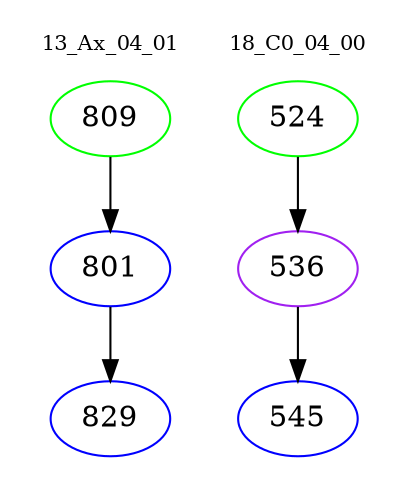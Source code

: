 digraph{
subgraph cluster_0 {
color = white
label = "13_Ax_04_01";
fontsize=10;
T0_809 [label="809", color="green"]
T0_809 -> T0_801 [color="black"]
T0_801 [label="801", color="blue"]
T0_801 -> T0_829 [color="black"]
T0_829 [label="829", color="blue"]
}
subgraph cluster_1 {
color = white
label = "18_C0_04_00";
fontsize=10;
T1_524 [label="524", color="green"]
T1_524 -> T1_536 [color="black"]
T1_536 [label="536", color="purple"]
T1_536 -> T1_545 [color="black"]
T1_545 [label="545", color="blue"]
}
}
